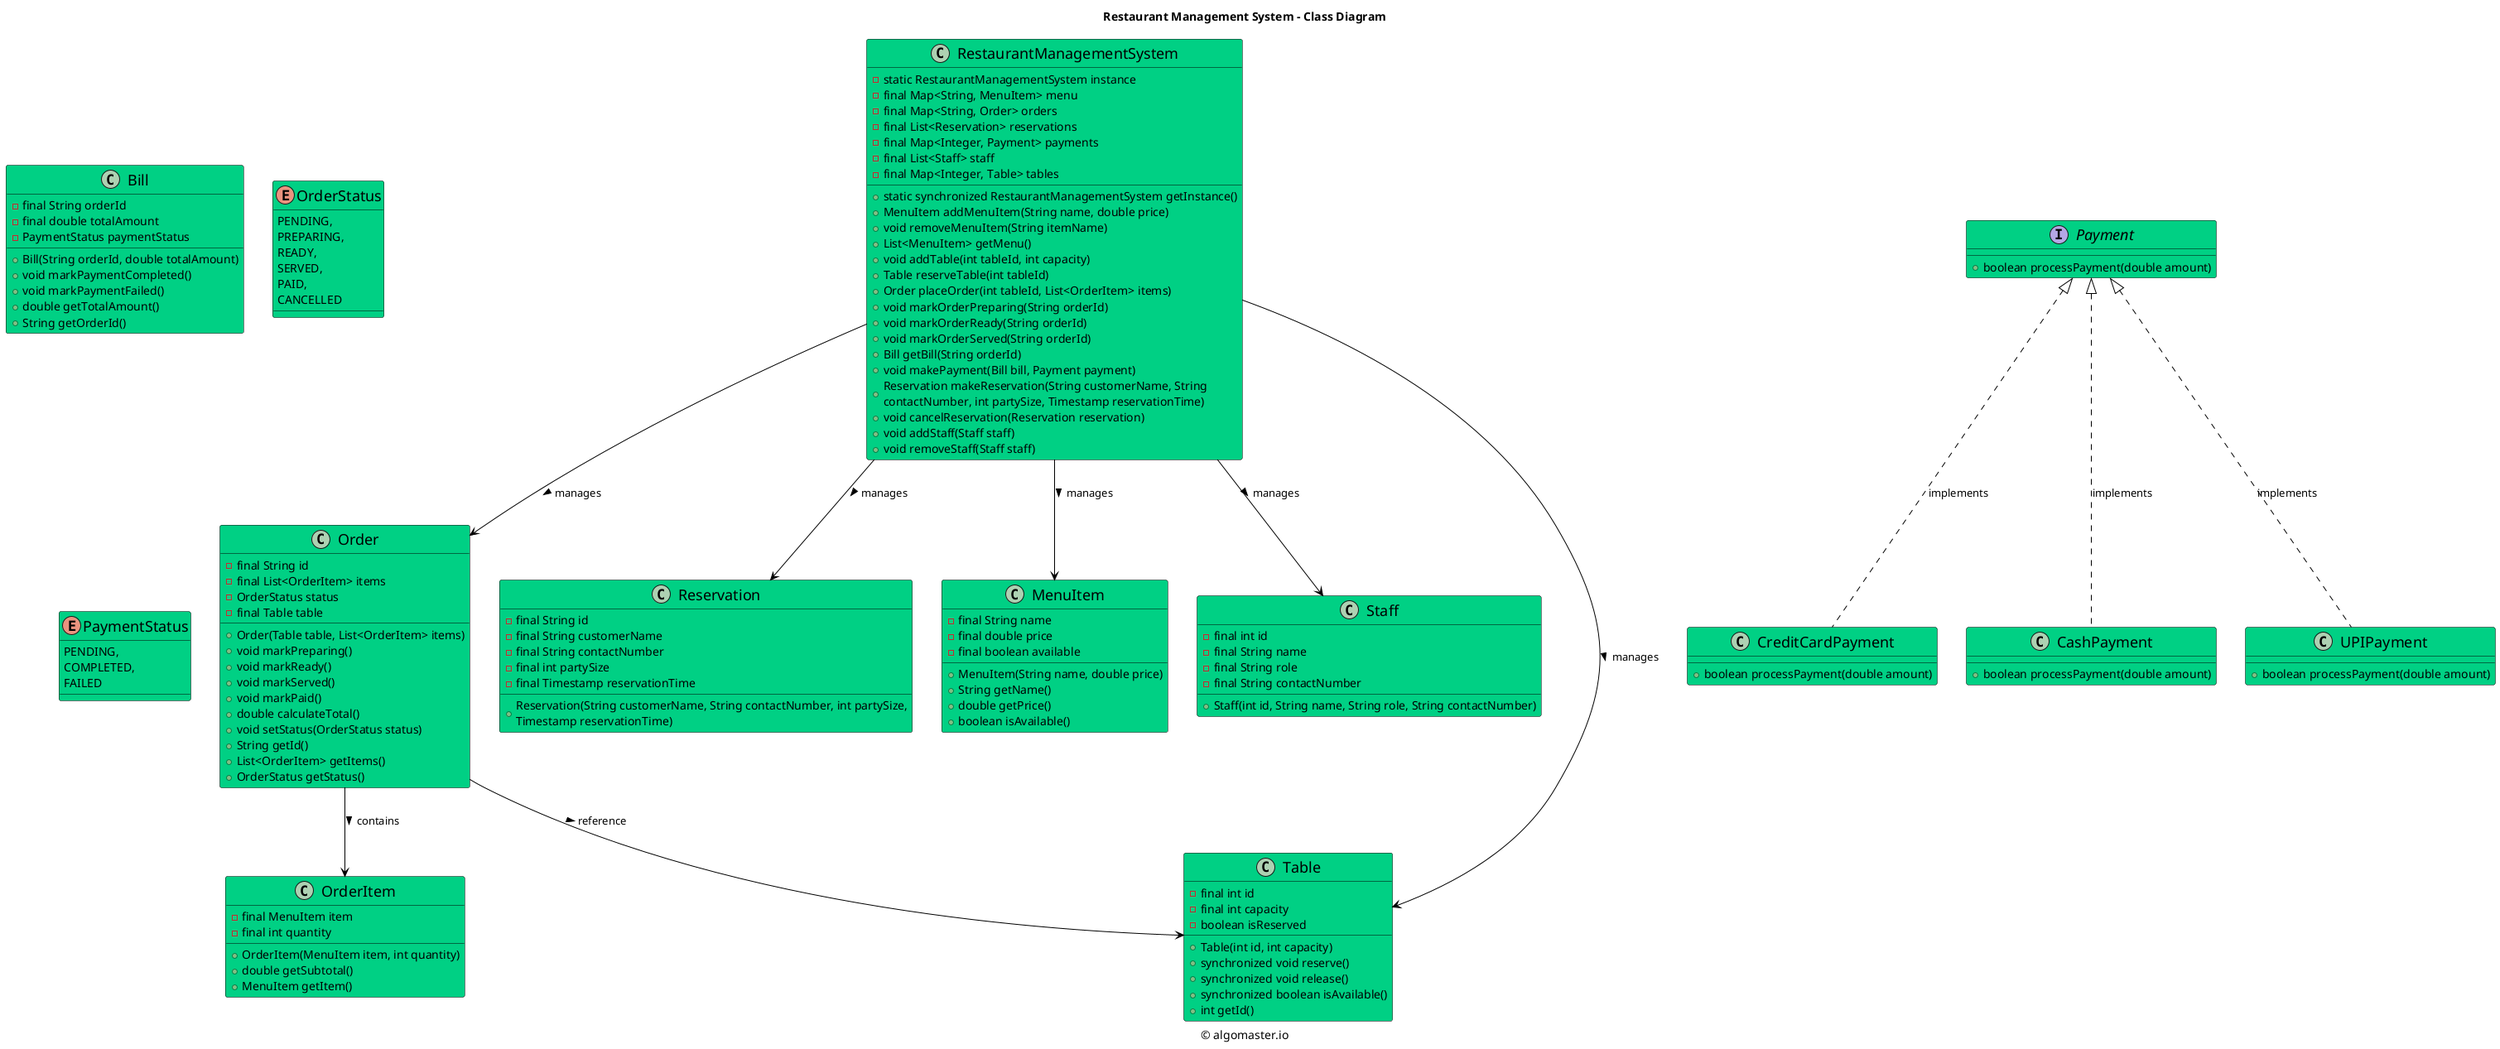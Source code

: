 ```plantuml
@startuml

title Restaurant Management System - Class Diagram

caption © algomaster.io

skinparam backgroundColor white
skinparam wrapWidth 500

skinparam class {
  BackgroundColor #00D084
  BorderColor black
  ArrowColor black
  FontSize 18
}

class RestaurantManagementSystem {
    - static RestaurantManagementSystem instance
    - final Map<String, MenuItem> menu
    - final Map<String, Order> orders
    - final List<Reservation> reservations
    - final Map<Integer, Payment> payments
    - final List<Staff> staff
    - final Map<Integer, Table> tables
    + static synchronized RestaurantManagementSystem getInstance()
    + MenuItem addMenuItem(String name, double price)
    + void removeMenuItem(String itemName)
    + List<MenuItem> getMenu()
    + void addTable(int tableId, int capacity)
    + Table reserveTable(int tableId)
    + Order placeOrder(int tableId, List<OrderItem> items)
    + void markOrderPreparing(String orderId)
    + void markOrderReady(String orderId)
    + void markOrderServed(String orderId)
    + Bill getBill(String orderId)
    + void makePayment(Bill bill, Payment payment)
    + Reservation makeReservation(String customerName, String contactNumber, int partySize, Timestamp reservationTime)
    + void cancelReservation(Reservation reservation)
    + void addStaff(Staff staff)
    + void removeStaff(Staff staff)
}

class Order {
    - final String id
    - final List<OrderItem> items
    - OrderStatus status
    - final Table table
    + Order(Table table, List<OrderItem> items)
    + void markPreparing()
    + void markReady()
    + void markServed()
    + void markPaid()
    + double calculateTotal()
    + void setStatus(OrderStatus status)
    + String getId()
    + List<OrderItem> getItems()
    + OrderStatus getStatus()
}

class OrderItem {
    - final MenuItem item
    - final int quantity
    + OrderItem(MenuItem item, int quantity)
    + double getSubtotal()
    + MenuItem getItem()
}

class Reservation {
    - final String id
    - final String customerName
    - final String contactNumber
    - final int partySize
    - final Timestamp reservationTime
    + Reservation(String customerName, String contactNumber, int partySize, Timestamp reservationTime)
}

class MenuItem {
    - final String name
    - final double price
    - final boolean available
    + MenuItem(String name, double price)
    + String getName()
    + double getPrice()
    + boolean isAvailable()
}

class Staff {
    - final int id
    - final String name
    - final String role
    - final String contactNumber
    + Staff(int id, String name, String role, String contactNumber)
}

class Table {
    - final int id
    - final int capacity
    - boolean isReserved
    + Table(int id, int capacity)
    + synchronized void reserve()
    + synchronized void release()
    + synchronized boolean isAvailable()
    + int getId()
}

class Bill {
    - final String orderId
    - final double totalAmount
    - PaymentStatus paymentStatus
    + Bill(String orderId, double totalAmount)
    + void markPaymentCompleted()
    + void markPaymentFailed()
    + double getTotalAmount()
    + String getOrderId()
}

interface Payment {
    + boolean processPayment(double amount)
}

class CreditCardPayment {
    + boolean processPayment(double amount)
}

class CashPayment {
    + boolean processPayment(double amount)
}

class UPIPayment {
    + boolean processPayment(double amount)
}

enum OrderStatus {
    PENDING,
    PREPARING,
    READY,
    SERVED,
    PAID,
    CANCELLED
}

enum PaymentStatus {
    PENDING,
    COMPLETED,
    FAILED
}

RestaurantManagementSystem --> MenuItem: manages >
RestaurantManagementSystem --> Order: manages >
RestaurantManagementSystem --> Reservation: manages >
RestaurantManagementSystem --> Staff: manages >
RestaurantManagementSystem --> Table: manages >
Order --> OrderItem: contains >
Order --> Table: reference >
Payment <|.. CreditCardPayment: implements
Payment <|.. CashPayment: implements
Payment <|.. UPIPayment: implements

@enduml
```